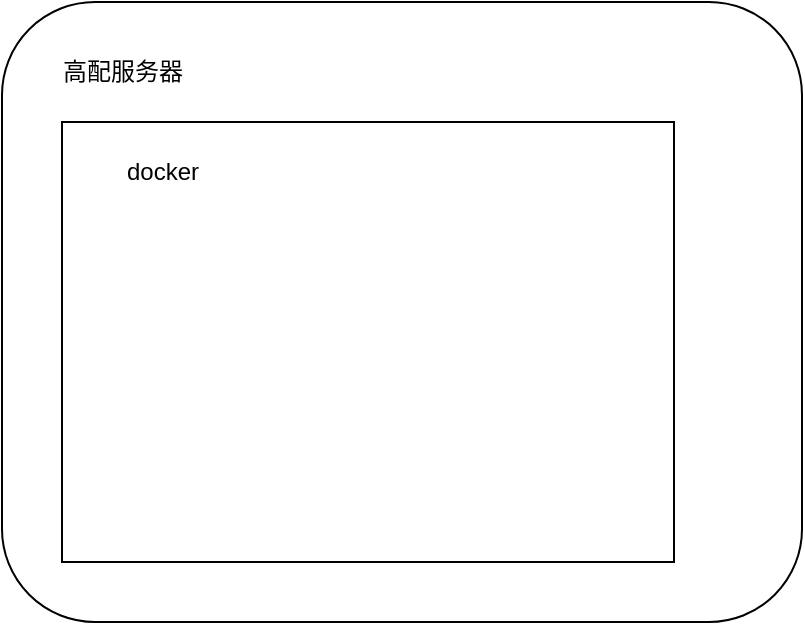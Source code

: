 <mxfile version="22.0.4" type="github">
  <diagram name="第 1 页" id="NaiW-HmVME8lXxUA8e3_">
    <mxGraphModel dx="1426" dy="803" grid="1" gridSize="10" guides="1" tooltips="1" connect="1" arrows="1" fold="1" page="1" pageScale="1" pageWidth="827" pageHeight="1169" math="0" shadow="0">
      <root>
        <mxCell id="0" />
        <mxCell id="1" parent="0" />
        <mxCell id="3V4c2zfvgddw5qwIzAxt-1" value="" style="rounded=1;whiteSpace=wrap;html=1;" vertex="1" parent="1">
          <mxGeometry x="210" y="130" width="400" height="310" as="geometry" />
        </mxCell>
        <mxCell id="3V4c2zfvgddw5qwIzAxt-3" value="高配服务器" style="text;html=1;align=center;verticalAlign=middle;resizable=0;points=[];autosize=1;strokeColor=none;fillColor=none;" vertex="1" parent="1">
          <mxGeometry x="230" y="150" width="80" height="30" as="geometry" />
        </mxCell>
        <mxCell id="3V4c2zfvgddw5qwIzAxt-4" value="" style="rounded=0;whiteSpace=wrap;html=1;" vertex="1" parent="1">
          <mxGeometry x="240" y="190" width="306" height="220" as="geometry" />
        </mxCell>
        <mxCell id="3V4c2zfvgddw5qwIzAxt-5" value="docker" style="text;html=1;align=center;verticalAlign=middle;resizable=0;points=[];autosize=1;strokeColor=none;fillColor=none;" vertex="1" parent="1">
          <mxGeometry x="260" y="200" width="60" height="30" as="geometry" />
        </mxCell>
      </root>
    </mxGraphModel>
  </diagram>
</mxfile>
